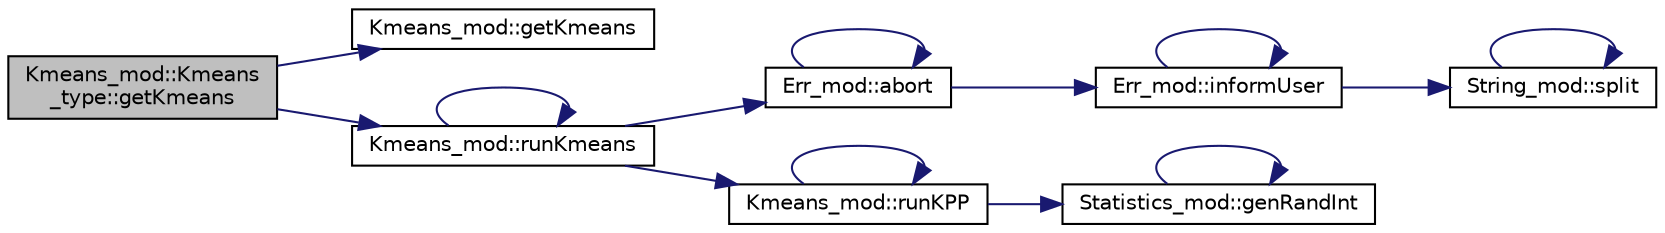 digraph "Kmeans_mod::Kmeans_type::getKmeans"
{
 // LATEX_PDF_SIZE
  edge [fontname="Helvetica",fontsize="10",labelfontname="Helvetica",labelfontsize="10"];
  node [fontname="Helvetica",fontsize="10",shape=record];
  rankdir="LR";
  Node1 [label="Kmeans_mod::Kmeans\l_type::getKmeans",height=0.2,width=0.4,color="black", fillcolor="grey75", style="filled", fontcolor="black",tooltip="Perform the Kmeans clustering for nt tries on the input data set represented by the array Point(nd,..."];
  Node1 -> Node2 [color="midnightblue",fontsize="10",style="solid",fontname="Helvetica"];
  Node2 [label="Kmeans_mod::getKmeans",height=0.2,width=0.4,color="black", fillcolor="white", style="filled",URL="$namespaceKmeans__mod.html#a326680f1f273d7651781eed4879d4d4f",tooltip="Perform the Kmeans clustering for nt tries on the input data set represented by the array Point(nd,..."];
  Node1 -> Node3 [color="midnightblue",fontsize="10",style="solid",fontname="Helvetica"];
  Node3 [label="Kmeans_mod::runKmeans",height=0.2,width=0.4,color="black", fillcolor="white", style="filled",URL="$namespaceKmeans__mod.html#abd3a6d85bd62c09c556b239a510c88f8",tooltip="Perform the Kmeans clustering on the input data set represented by the array Point(nd,..."];
  Node3 -> Node4 [color="midnightblue",fontsize="10",style="solid",fontname="Helvetica"];
  Node4 [label="Err_mod::abort",height=0.2,width=0.4,color="black", fillcolor="white", style="filled",URL="$namespaceErr__mod.html#a05e7cb435943afd957ea3b003d655b23",tooltip="Terminate or report the occurrence a fatal error and potentially terminate the program (if requested)..."];
  Node4 -> Node4 [color="midnightblue",fontsize="10",style="solid",fontname="Helvetica"];
  Node4 -> Node5 [color="midnightblue",fontsize="10",style="solid",fontname="Helvetica"];
  Node5 [label="Err_mod::informUser",height=0.2,width=0.4,color="black", fillcolor="white", style="filled",URL="$namespaceErr__mod.html#a34b3a8957a4e9d9c5d29f93612cca3be",tooltip="Write the input message to the output file unit."];
  Node5 -> Node5 [color="midnightblue",fontsize="10",style="solid",fontname="Helvetica"];
  Node5 -> Node6 [color="midnightblue",fontsize="10",style="solid",fontname="Helvetica"];
  Node6 [label="String_mod::split",height=0.2,width=0.4,color="black", fillcolor="white", style="filled",URL="$namespaceString__mod.html#a13a8791d75dde13643300315d31659cf",tooltip="Split the input value of type character of arbitrary length by finding the input substitute in the in..."];
  Node6 -> Node6 [color="midnightblue",fontsize="10",style="solid",fontname="Helvetica"];
  Node3 -> Node3 [color="midnightblue",fontsize="10",style="solid",fontname="Helvetica"];
  Node3 -> Node7 [color="midnightblue",fontsize="10",style="solid",fontname="Helvetica"];
  Node7 [label="Kmeans_mod::runKPP",height=0.2,width=0.4,color="black", fillcolor="white", style="filled",URL="$namespaceKmeans__mod.html#ac4b9beeaf1a19b79cfd5aacb8915fb02",tooltip="Find nc initial cluster centers for the Kmeans algorithm, using Kmeans++ recipe."];
  Node7 -> Node8 [color="midnightblue",fontsize="10",style="solid",fontname="Helvetica"];
  Node8 [label="Statistics_mod::genRandInt",height=0.2,width=0.4,color="black", fillcolor="white", style="filled",URL="$namespaceStatistics__mod.html#a5ea2ddbbf4700b69f1c8076e336c9687",tooltip="Return an integer uniformly-distributed random integer-valued number in the range [lowerBound ,..."];
  Node8 -> Node8 [color="midnightblue",fontsize="10",style="solid",fontname="Helvetica"];
  Node7 -> Node7 [color="midnightblue",fontsize="10",style="solid",fontname="Helvetica"];
}
